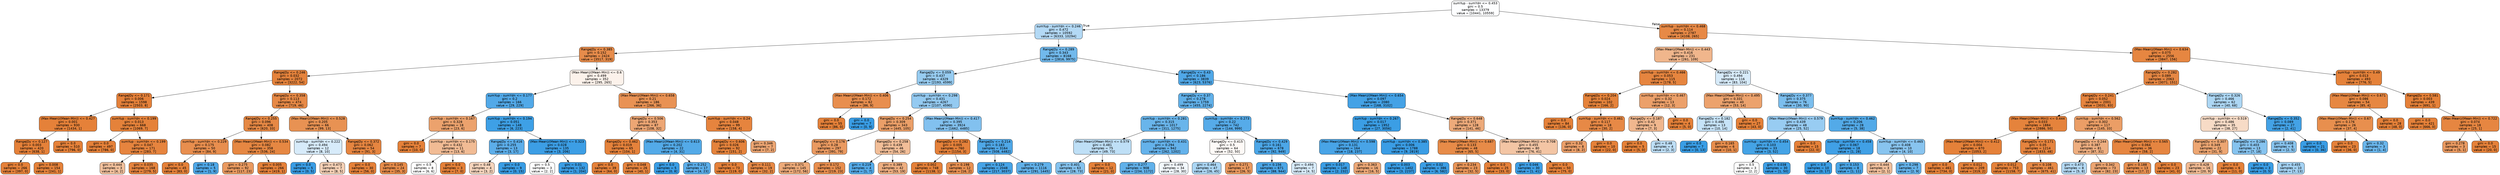 digraph Tree {
node [shape=box, style="filled, rounded", color="black", fontname=helvetica] ;
edge [fontname=helvetica] ;
0 [label="sumYup - sumYdn <= 0.453\ngini = 0.5\nsamples = 13379\nvalue = [10441, 10559]", fillcolor="#fdfeff"] ;
1 [label="sumYup - sumYdn <= 0.246\ngini = 0.472\nsamples = 10592\nvalue = [6333, 10294]", fillcolor="#b3d9f5"] ;
0 -> 1 [labeldistance=2.5, labelangle=45, headlabel="True"] ;
2 [label="RangeJDy <= 0.385\ngini = 0.152\nsamples = 2424\nvalue = [3517, 319]", fillcolor="#e78c4b"] ;
1 -> 2 ;
3 [label="RangeJDy <= 0.246\ngini = 0.032\nsamples = 2072\nvalue = [3222, 54]", fillcolor="#e5833c"] ;
2 -> 3 ;
4 [label="RangeJDy <= 0.171\ngini = 0.006\nsamples = 1598\nvalue = [2503, 8]", fillcolor="#e5813a"] ;
3 -> 4 ;
5 [label="(Max-Mean)/(Mean-Min)) <= 0.427\ngini = 0.001\nsamples = 930\nvalue = [1434, 1]", fillcolor="#e58139"] ;
4 -> 5 ;
6 [label="RangeJDy <= 0.127\ngini = 0.003\nsamples = 420\nvalue = [638, 1]", fillcolor="#e58139"] ;
5 -> 6 ;
7 [label="gini = 0.0\nsamples = 266\nvalue = [397, 0]", fillcolor="#e58139"] ;
6 -> 7 ;
8 [label="gini = 0.008\nsamples = 154\nvalue = [241, 1]", fillcolor="#e5823a"] ;
6 -> 8 ;
9 [label="gini = 0.0\nsamples = 510\nvalue = [796, 0]", fillcolor="#e58139"] ;
5 -> 9 ;
10 [label="sumYup - sumYdn <= 0.199\ngini = 0.013\nsamples = 668\nvalue = [1069, 7]", fillcolor="#e5823a"] ;
4 -> 10 ;
11 [label="gini = 0.0\nsamples = 497\nvalue = [786, 0]", fillcolor="#e58139"] ;
10 -> 11 ;
12 [label="sumYup - sumYdn <= 0.199\ngini = 0.047\nsamples = 171\nvalue = [283, 7]", fillcolor="#e6843e"] ;
10 -> 12 ;
13 [label="gini = 0.444\nsamples = 3\nvalue = [4, 2]", fillcolor="#f2c09c"] ;
12 -> 13 ;
14 [label="gini = 0.035\nsamples = 168\nvalue = [279, 5]", fillcolor="#e5833d"] ;
12 -> 14 ;
15 [label="RangeJDy <= 0.358\ngini = 0.113\nsamples = 474\nvalue = [719, 46]", fillcolor="#e78946"] ;
3 -> 15 ;
16 [label="RangeJDy <= 0.255\ngini = 0.096\nsamples = 408\nvalue = [620, 33]", fillcolor="#e68844"] ;
15 -> 16 ;
17 [label="sumYup - sumYdn <= 0.229\ngini = 0.175\nsamples = 50\nvalue = [84, 9]", fillcolor="#e88e4e"] ;
16 -> 17 ;
18 [label="gini = 0.0\nsamples = 45\nvalue = [83, 0]", fillcolor="#e58139"] ;
17 -> 18 ;
19 [label="gini = 0.18\nsamples = 5\nvalue = [1, 9]", fillcolor="#4fa8e8"] ;
17 -> 19 ;
20 [label="(Max-Mean)/(Mean-Min)) <= 0.534\ngini = 0.082\nsamples = 358\nvalue = [536, 24]", fillcolor="#e68742"] ;
16 -> 20 ;
21 [label="gini = 0.275\nsamples = 92\nvalue = [117, 23]", fillcolor="#ea9a60"] ;
20 -> 21 ;
22 [label="gini = 0.005\nsamples = 266\nvalue = [419, 1]", fillcolor="#e58139"] ;
20 -> 22 ;
23 [label="(Max-Mean)/(Mean-Min)) <= 0.528\ngini = 0.205\nsamples = 66\nvalue = [99, 13]", fillcolor="#e89253"] ;
15 -> 23 ;
24 [label="sumYup - sumYdn <= 0.222\ngini = 0.494\nsamples = 12\nvalue = [8, 10]", fillcolor="#d7ebfa"] ;
23 -> 24 ;
25 [label="gini = 0.0\nsamples = 5\nvalue = [0, 5]", fillcolor="#399de5"] ;
24 -> 25 ;
26 [label="gini = 0.473\nsamples = 7\nvalue = [8, 5]", fillcolor="#f5d0b5"] ;
24 -> 26 ;
27 [label="RangeJDy <= 0.372\ngini = 0.062\nsamples = 54\nvalue = [91, 3]", fillcolor="#e68540"] ;
23 -> 27 ;
28 [label="gini = 0.0\nsamples = 30\nvalue = [56, 0]", fillcolor="#e58139"] ;
27 -> 28 ;
29 [label="gini = 0.145\nsamples = 24\nvalue = [35, 3]", fillcolor="#e78c4a"] ;
27 -> 29 ;
30 [label="(Max-Mean)/(Mean-Min)) <= 0.6\ngini = 0.499\nsamples = 352\nvalue = [295, 265]", fillcolor="#fcf2eb"] ;
2 -> 30 ;
31 [label="sumYup - sumYdn <= 0.177\ngini = 0.2\nsamples = 166\nvalue = [29, 229]", fillcolor="#52a9e8"] ;
30 -> 31 ;
32 [label="sumYup - sumYdn <= 0.167\ngini = 0.328\nsamples = 18\nvalue = [23, 6]", fillcolor="#eca26d"] ;
31 -> 32 ;
33 [label="gini = 0.0\nsamples = 7\nvalue = [10, 0]", fillcolor="#e58139"] ;
32 -> 33 ;
34 [label="sumYup - sumYdn <= 0.175\ngini = 0.432\nsamples = 11\nvalue = [13, 6]", fillcolor="#f1bb94"] ;
32 -> 34 ;
35 [label="gini = 0.5\nsamples = 8\nvalue = [6, 6]", fillcolor="#ffffff"] ;
34 -> 35 ;
36 [label="gini = 0.0\nsamples = 3\nvalue = [7, 0]", fillcolor="#e58139"] ;
34 -> 36 ;
37 [label="sumYup - sumYdn <= 0.194\ngini = 0.051\nsamples = 148\nvalue = [6, 223]", fillcolor="#3ea0e6"] ;
31 -> 37 ;
38 [label="RangeJDy <= 0.416\ngini = 0.255\nsamples = 13\nvalue = [3, 17]", fillcolor="#5caeea"] ;
37 -> 38 ;
39 [label="gini = 0.48\nsamples = 4\nvalue = [3, 2]", fillcolor="#f6d5bd"] ;
38 -> 39 ;
40 [label="gini = 0.0\nsamples = 9\nvalue = [0, 15]", fillcolor="#399de5"] ;
38 -> 40 ;
41 [label="(Max-Mean)/(Mean-Min)) <= 0.323\ngini = 0.028\nsamples = 135\nvalue = [3, 206]", fillcolor="#3c9ee5"] ;
37 -> 41 ;
42 [label="gini = 0.5\nsamples = 3\nvalue = [2, 2]", fillcolor="#ffffff"] ;
41 -> 42 ;
43 [label="gini = 0.01\nsamples = 132\nvalue = [1, 204]", fillcolor="#3a9de5"] ;
41 -> 43 ;
44 [label="(Max-Mean)/(Mean-Min)) <= 0.658\ngini = 0.21\nsamples = 186\nvalue = [266, 36]", fillcolor="#e99254"] ;
30 -> 44 ;
45 [label="RangeJDy <= 0.506\ngini = 0.353\nsamples = 87\nvalue = [108, 32]", fillcolor="#eda674"] ;
44 -> 45 ;
46 [label="RangeJDy <= 0.462\ngini = 0.019\nsamples = 65\nvalue = [104, 1]", fillcolor="#e5823b"] ;
45 -> 46 ;
47 [label="gini = 0.0\nsamples = 39\nvalue = [64, 0]", fillcolor="#e58139"] ;
46 -> 47 ;
48 [label="gini = 0.048\nsamples = 26\nvalue = [40, 1]", fillcolor="#e6843e"] ;
46 -> 48 ;
49 [label="(Max-Mean)/(Mean-Min)) <= 0.613\ngini = 0.202\nsamples = 22\nvalue = [4, 31]", fillcolor="#53aae8"] ;
45 -> 49 ;
50 [label="gini = 0.0\nsamples = 5\nvalue = [0, 8]", fillcolor="#399de5"] ;
49 -> 50 ;
51 [label="gini = 0.252\nsamples = 17\nvalue = [4, 23]", fillcolor="#5baeea"] ;
49 -> 51 ;
52 [label="sumYup - sumYdn <= 0.24\ngini = 0.048\nsamples = 99\nvalue = [158, 4]", fillcolor="#e6843e"] ;
44 -> 52 ;
53 [label="RangeJDy <= 0.606\ngini = 0.026\nsamples = 92\nvalue = [151, 2]", fillcolor="#e5833c"] ;
52 -> 53 ;
54 [label="gini = 0.0\nsamples = 73\nvalue = [119, 0]", fillcolor="#e58139"] ;
53 -> 54 ;
55 [label="gini = 0.111\nsamples = 19\nvalue = [32, 2]", fillcolor="#e78945"] ;
53 -> 55 ;
56 [label="gini = 0.346\nsamples = 7\nvalue = [7, 2]", fillcolor="#eca572"] ;
52 -> 56 ;
57 [label="RangeJDy <= 0.289\ngini = 0.343\nsamples = 8168\nvalue = [2816, 9975]", fillcolor="#71b9ec"] ;
1 -> 57 ;
58 [label="RangeJDy <= 0.059\ngini = 0.437\nsamples = 4329\nvalue = [2193, 4599]", fillcolor="#97ccf1"] ;
57 -> 58 ;
59 [label="(Max-Mean)/(Mean-Min)) <= 0.406\ngini = 0.172\nsamples = 62\nvalue = [86, 9]", fillcolor="#e88e4e"] ;
58 -> 59 ;
60 [label="gini = 0.0\nsamples = 55\nvalue = [86, 0]", fillcolor="#e58139"] ;
59 -> 60 ;
61 [label="gini = 0.0\nsamples = 7\nvalue = [0, 9]", fillcolor="#399de5"] ;
59 -> 61 ;
62 [label="sumYup - sumYdn <= 0.298\ngini = 0.431\nsamples = 4267\nvalue = [2107, 4590]", fillcolor="#94caf1"] ;
58 -> 62 ;
63 [label="RangeJDy <= 0.254\ngini = 0.309\nsamples = 343\nvalue = [445, 105]", fillcolor="#eb9f68"] ;
62 -> 63 ;
64 [label="RangeJDy <= 0.176\ngini = 0.28\nsamples = 297\nvalue = [391, 79]", fillcolor="#ea9a61"] ;
63 -> 64 ;
65 [label="gini = 0.371\nsamples = 145\nvalue = [172, 56]", fillcolor="#edaa79"] ;
64 -> 65 ;
66 [label="gini = 0.172\nsamples = 152\nvalue = [219, 23]", fillcolor="#e88e4e"] ;
64 -> 66 ;
67 [label="RangeJDy <= 0.258\ngini = 0.439\nsamples = 46\nvalue = [54, 26]", fillcolor="#f2be98"] ;
63 -> 67 ;
68 [label="gini = 0.219\nsamples = 4\nvalue = [1, 7]", fillcolor="#55abe9"] ;
67 -> 68 ;
69 [label="gini = 0.389\nsamples = 42\nvalue = [53, 19]", fillcolor="#eeae80"] ;
67 -> 69 ;
70 [label="(Max-Mean)/(Mean-Min)) <= 0.417\ngini = 0.395\nsamples = 3924\nvalue = [1662, 4485]", fillcolor="#82c1ef"] ;
62 -> 70 ;
71 [label="RangeJDy <= 0.282\ngini = 0.005\nsamples = 760\nvalue = [1154, 3]", fillcolor="#e5813a"] ;
70 -> 71 ;
72 [label="gini = 0.002\nsamples = 748\nvalue = [1138, 1]", fillcolor="#e58139"] ;
71 -> 72 ;
73 [label="gini = 0.198\nsamples = 12\nvalue = [16, 2]", fillcolor="#e89152"] ;
71 -> 73 ;
74 [label="RangeJDy <= 0.214\ngini = 0.183\nsamples = 3164\nvalue = [508, 4482]", fillcolor="#4fa8e8"] ;
70 -> 74 ;
75 [label="gini = 0.124\nsamples = 2048\nvalue = [217, 3037]", fillcolor="#47a4e7"] ;
74 -> 75 ;
76 [label="gini = 0.279\nsamples = 1116\nvalue = [291, 1445]", fillcolor="#61b1ea"] ;
74 -> 76 ;
77 [label="RangeJDy <= 0.43\ngini = 0.186\nsamples = 3839\nvalue = [623, 5376]", fillcolor="#50a8e8"] ;
57 -> 77 ;
78 [label="RangeJDy <= 0.37\ngini = 0.278\nsamples = 1759\nvalue = [455, 2274]", fillcolor="#61b1ea"] ;
77 -> 78 ;
79 [label="sumYup - sumYdn <= 0.281\ngini = 0.315\nsamples = 1017\nvalue = [311, 1275]", fillcolor="#69b5eb"] ;
78 -> 79 ;
80 [label="(Max-Mean)/(Mean-Min)) <= 0.579\ngini = 0.481\nsamples = 75\nvalue = [49, 73]", fillcolor="#bedff6"] ;
79 -> 80 ;
81 [label="gini = 0.401\nsamples = 63\nvalue = [28, 73]", fillcolor="#85c3ef"] ;
80 -> 81 ;
82 [label="gini = 0.0\nsamples = 12\nvalue = [21, 0]", fillcolor="#e58139"] ;
80 -> 82 ;
83 [label="sumYup - sumYdn <= 0.431\ngini = 0.294\nsamples = 942\nvalue = [262, 1202]", fillcolor="#64b2eb"] ;
79 -> 83 ;
84 [label="gini = 0.277\nsamples = 908\nvalue = [234, 1172]", fillcolor="#61b1ea"] ;
83 -> 84 ;
85 [label="gini = 0.499\nsamples = 34\nvalue = [28, 30]", fillcolor="#f2f8fd"] ;
83 -> 85 ;
86 [label="sumYup - sumYdn <= 0.273\ngini = 0.22\nsamples = 742\nvalue = [144, 999]", fillcolor="#56abe9"] ;
78 -> 86 ;
87 [label="RangeJDy <= 0.415\ngini = 0.5\nsamples = 64\nvalue = [52, 50]", fillcolor="#fefaf7"] ;
86 -> 87 ;
88 [label="gini = 0.464\nsamples = 47\nvalue = [26, 45]", fillcolor="#abd6f4"] ;
87 -> 88 ;
89 [label="gini = 0.271\nsamples = 17\nvalue = [26, 5]", fillcolor="#ea995f"] ;
87 -> 89 ;
90 [label="RangeJDy <= 0.429\ngini = 0.161\nsamples = 678\nvalue = [92, 949]", fillcolor="#4ca7e8"] ;
86 -> 90 ;
91 [label="gini = 0.156\nsamples = 671\nvalue = [88, 944]", fillcolor="#4ba6e7"] ;
90 -> 91 ;
92 [label="gini = 0.494\nsamples = 7\nvalue = [4, 5]", fillcolor="#d7ebfa"] ;
90 -> 92 ;
93 [label="(Max-Mean)/(Mean-Min)) <= 0.654\ngini = 0.097\nsamples = 2080\nvalue = [168, 3102]", fillcolor="#44a2e6"] ;
77 -> 93 ;
94 [label="sumYup - sumYdn <= 0.267\ngini = 0.017\nsamples = 1952\nvalue = [27, 3056]", fillcolor="#3b9ee5"] ;
93 -> 94 ;
95 [label="(Max-Mean)/(Mean-Min)) <= 0.598\ngini = 0.131\nsamples = 164\nvalue = [18, 237]", fillcolor="#48a4e7"] ;
94 -> 95 ;
96 [label="gini = 0.017\nsamples = 148\nvalue = [2, 232]", fillcolor="#3b9ee5"] ;
95 -> 96 ;
97 [label="gini = 0.363\nsamples = 16\nvalue = [16, 5]", fillcolor="#eda877"] ;
95 -> 97 ;
98 [label="sumYup - sumYdn <= 0.385\ngini = 0.006\nsamples = 1788\nvalue = [9, 2819]", fillcolor="#3a9de5"] ;
94 -> 98 ;
99 [label="gini = 0.003\nsamples = 1402\nvalue = [3, 2237]", fillcolor="#399de5"] ;
98 -> 99 ;
100 [label="gini = 0.02\nsamples = 386\nvalue = [6, 582]", fillcolor="#3b9ee5"] ;
98 -> 100 ;
101 [label="RangeJDy <= 0.648\ngini = 0.371\nsamples = 128\nvalue = [141, 46]", fillcolor="#edaa7a"] ;
93 -> 101 ;
102 [label="(Max-Mean)/(Mean-Min)) <= 0.687\ngini = 0.133\nsamples = 48\nvalue = [65, 5]", fillcolor="#e78b48"] ;
101 -> 102 ;
103 [label="gini = 0.234\nsamples = 23\nvalue = [32, 5]", fillcolor="#e99558"] ;
102 -> 103 ;
104 [label="gini = 0.0\nsamples = 25\nvalue = [33, 0]", fillcolor="#e58139"] ;
102 -> 104 ;
105 [label="(Max-Mean)/(Mean-Min)) <= 0.708\ngini = 0.455\nsamples = 80\nvalue = [76, 41]", fillcolor="#f3c5a4"] ;
101 -> 105 ;
106 [label="gini = 0.046\nsamples = 30\nvalue = [1, 41]", fillcolor="#3e9fe6"] ;
105 -> 106 ;
107 [label="gini = 0.0\nsamples = 50\nvalue = [75, 0]", fillcolor="#e58139"] ;
105 -> 107 ;
108 [label="sumYup - sumYdn <= 0.468\ngini = 0.114\nsamples = 2787\nvalue = [4108, 265]", fillcolor="#e78946"] ;
0 -> 108 [labeldistance=2.5, labelangle=-45, headlabel="False"] ;
109 [label="(Max-Mean)/(Mean-Min)) <= 0.443\ngini = 0.416\nsamples = 231\nvalue = [261, 109]", fillcolor="#f0b68c"] ;
108 -> 109 ;
110 [label="sumYup - sumYdn <= 0.466\ngini = 0.053\nsamples = 115\nvalue = [178, 5]", fillcolor="#e6853f"] ;
109 -> 110 ;
111 [label="RangeJDy <= 0.204\ngini = 0.024\nsamples = 102\nvalue = [166, 2]", fillcolor="#e5833b"] ;
110 -> 111 ;
112 [label="gini = 0.0\nsamples = 84\nvalue = [136, 0]", fillcolor="#e58139"] ;
111 -> 112 ;
113 [label="sumYup - sumYdn <= 0.461\ngini = 0.117\nsamples = 18\nvalue = [30, 2]", fillcolor="#e78946"] ;
111 -> 113 ;
114 [label="gini = 0.32\nsamples = 8\nvalue = [8, 2]", fillcolor="#eca06a"] ;
113 -> 114 ;
115 [label="gini = 0.0\nsamples = 10\nvalue = [22, 0]", fillcolor="#e58139"] ;
113 -> 115 ;
116 [label="sumYup - sumYdn <= 0.467\ngini = 0.32\nsamples = 13\nvalue = [12, 3]", fillcolor="#eca06a"] ;
110 -> 116 ;
117 [label="RangeJDy <= 0.187\ngini = 0.42\nsamples = 9\nvalue = [7, 3]", fillcolor="#f0b78e"] ;
116 -> 117 ;
118 [label="gini = 0.0\nsamples = 5\nvalue = [5, 0]", fillcolor="#e58139"] ;
117 -> 118 ;
119 [label="gini = 0.48\nsamples = 4\nvalue = [2, 3]", fillcolor="#bddef6"] ;
117 -> 119 ;
120 [label="gini = 0.0\nsamples = 4\nvalue = [5, 0]", fillcolor="#e58139"] ;
116 -> 120 ;
121 [label="RangeJDy <= 0.221\ngini = 0.494\nsamples = 116\nvalue = [83, 104]", fillcolor="#d7ebfa"] ;
109 -> 121 ;
122 [label="(Max-Mean)/(Mean-Min)) <= 0.495\ngini = 0.331\nsamples = 40\nvalue = [53, 14]", fillcolor="#eca26d"] ;
121 -> 122 ;
123 [label="RangeJDy <= 0.182\ngini = 0.486\nsamples = 13\nvalue = [10, 14]", fillcolor="#c6e3f8"] ;
122 -> 123 ;
124 [label="gini = 0.0\nsamples = 7\nvalue = [0, 13]", fillcolor="#399de5"] ;
123 -> 124 ;
125 [label="gini = 0.165\nsamples = 6\nvalue = [10, 1]", fillcolor="#e88e4d"] ;
123 -> 125 ;
126 [label="gini = 0.0\nsamples = 27\nvalue = [43, 0]", fillcolor="#e58139"] ;
122 -> 126 ;
127 [label="RangeJDy <= 0.377\ngini = 0.375\nsamples = 76\nvalue = [30, 90]", fillcolor="#7bbeee"] ;
121 -> 127 ;
128 [label="(Max-Mean)/(Mean-Min)) <= 0.579\ngini = 0.439\nsamples = 48\nvalue = [25, 52]", fillcolor="#98ccf2"] ;
127 -> 128 ;
129 [label="sumYup - sumYdn <= 0.454\ngini = 0.103\nsamples = 33\nvalue = [3, 52]", fillcolor="#44a3e6"] ;
128 -> 129 ;
130 [label="gini = 0.5\nsamples = 3\nvalue = [2, 2]", fillcolor="#ffffff"] ;
129 -> 130 ;
131 [label="gini = 0.038\nsamples = 30\nvalue = [1, 50]", fillcolor="#3d9fe6"] ;
129 -> 131 ;
132 [label="gini = 0.0\nsamples = 15\nvalue = [22, 0]", fillcolor="#e58139"] ;
128 -> 132 ;
133 [label="sumYup - sumYdn <= 0.462\ngini = 0.206\nsamples = 28\nvalue = [5, 38]", fillcolor="#53aae8"] ;
127 -> 133 ;
134 [label="sumYup - sumYdn <= 0.458\ngini = 0.067\nsamples = 18\nvalue = [1, 28]", fillcolor="#40a0e6"] ;
133 -> 134 ;
135 [label="gini = 0.0\nsamples = 10\nvalue = [0, 17]", fillcolor="#399de5"] ;
134 -> 135 ;
136 [label="gini = 0.153\nsamples = 8\nvalue = [1, 11]", fillcolor="#4ba6e7"] ;
134 -> 136 ;
137 [label="sumYup - sumYdn <= 0.465\ngini = 0.408\nsamples = 10\nvalue = [4, 10]", fillcolor="#88c4ef"] ;
133 -> 137 ;
138 [label="gini = 0.444\nsamples = 3\nvalue = [2, 1]", fillcolor="#f2c09c"] ;
137 -> 138 ;
139 [label="gini = 0.298\nsamples = 7\nvalue = [2, 9]", fillcolor="#65b3eb"] ;
137 -> 139 ;
140 [label="(Max-Mean)/(Mean-Min)) <= 0.634\ngini = 0.075\nsamples = 2556\nvalue = [3847, 156]", fillcolor="#e68641"] ;
108 -> 140 ;
141 [label="RangeJDy <= 0.282\ngini = 0.089\nsamples = 2063\nvalue = [3071, 151]", fillcolor="#e68743"] ;
140 -> 141 ;
142 [label="RangeJDy <= 0.241\ngini = 0.052\nsamples = 2001\nvalue = [3031, 83]", fillcolor="#e6843e"] ;
141 -> 142 ;
143 [label="(Max-Mean)/(Mean-Min)) <= 0.444\ngini = 0.033\nsamples = 1884\nvalue = [2886, 50]", fillcolor="#e5833c"] ;
142 -> 143 ;
144 [label="(Max-Mean)/(Mean-Min)) <= 0.412\ngini = 0.004\nsamples = 670\nvalue = [1053, 2]", fillcolor="#e58139"] ;
143 -> 144 ;
145 [label="gini = 0.0\nsamples = 461\nvalue = [734, 0]", fillcolor="#e58139"] ;
144 -> 145 ;
146 [label="gini = 0.012\nsamples = 209\nvalue = [319, 2]", fillcolor="#e5823a"] ;
144 -> 146 ;
147 [label="RangeJDy <= 0.171\ngini = 0.05\nsamples = 1214\nvalue = [1833, 48]", fillcolor="#e6843e"] ;
143 -> 147 ;
148 [label="gini = 0.012\nsamples = 753\nvalue = [1158, 7]", fillcolor="#e5823a"] ;
147 -> 148 ;
149 [label="gini = 0.108\nsamples = 461\nvalue = [675, 41]", fillcolor="#e78945"] ;
147 -> 149 ;
150 [label="sumYup - sumYdn <= 0.562\ngini = 0.302\nsamples = 117\nvalue = [145, 33]", fillcolor="#eb9e66"] ;
142 -> 150 ;
151 [label="RangeJDy <= 0.244\ngini = 0.387\nsamples = 81\nvalue = [87, 31]", fillcolor="#eeae80"] ;
150 -> 151 ;
152 [label="gini = 0.473\nsamples = 8\nvalue = [5, 8]", fillcolor="#b5daf5"] ;
151 -> 152 ;
153 [label="gini = 0.342\nsamples = 73\nvalue = [82, 23]", fillcolor="#eca471"] ;
151 -> 153 ;
154 [label="(Max-Mean)/(Mean-Min)) <= 0.565\ngini = 0.064\nsamples = 36\nvalue = [58, 2]", fillcolor="#e68540"] ;
150 -> 154 ;
155 [label="gini = 0.188\nsamples = 13\nvalue = [17, 2]", fillcolor="#e89050"] ;
154 -> 155 ;
156 [label="gini = 0.0\nsamples = 23\nvalue = [41, 0]", fillcolor="#e58139"] ;
154 -> 156 ;
157 [label="RangeJDy <= 0.326\ngini = 0.466\nsamples = 62\nvalue = [40, 68]", fillcolor="#add7f4"] ;
141 -> 157 ;
158 [label="sumYup - sumYdn <= 0.519\ngini = 0.486\nsamples = 35\nvalue = [38, 27]", fillcolor="#f7dbc6"] ;
157 -> 158 ;
159 [label="RangeJDy <= 0.307\ngini = 0.349\nsamples = 22\nvalue = [31, 9]", fillcolor="#eda672"] ;
158 -> 159 ;
160 [label="gini = 0.428\nsamples = 16\nvalue = [20, 9]", fillcolor="#f1ba92"] ;
159 -> 160 ;
161 [label="gini = 0.0\nsamples = 6\nvalue = [11, 0]", fillcolor="#e58139"] ;
159 -> 161 ;
162 [label="RangeJDy <= 0.286\ngini = 0.403\nsamples = 13\nvalue = [7, 18]", fillcolor="#86c3ef"] ;
158 -> 162 ;
163 [label="gini = 0.0\nsamples = 3\nvalue = [0, 5]", fillcolor="#399de5"] ;
162 -> 163 ;
164 [label="gini = 0.455\nsamples = 10\nvalue = [7, 13]", fillcolor="#a4d2f3"] ;
162 -> 164 ;
165 [label="RangeJDy <= 0.352\ngini = 0.089\nsamples = 27\nvalue = [2, 41]", fillcolor="#43a2e6"] ;
157 -> 165 ;
166 [label="gini = 0.408\nsamples = 6\nvalue = [2, 5]", fillcolor="#88c4ef"] ;
165 -> 166 ;
167 [label="gini = 0.0\nsamples = 21\nvalue = [0, 36]", fillcolor="#399de5"] ;
165 -> 167 ;
168 [label="sumYup - sumYdn <= 0.49\ngini = 0.013\nsamples = 493\nvalue = [776, 5]", fillcolor="#e5823a"] ;
140 -> 168 ;
169 [label="(Max-Mean)/(Mean-Min)) <= 0.671\ngini = 0.086\nsamples = 54\nvalue = [85, 4]", fillcolor="#e68742"] ;
168 -> 169 ;
170 [label="(Max-Mean)/(Mean-Min)) <= 0.67\ngini = 0.176\nsamples = 26\nvalue = [37, 4]", fillcolor="#e88f4e"] ;
169 -> 170 ;
171 [label="gini = 0.0\nsamples = 23\nvalue = [36, 0]", fillcolor="#e58139"] ;
170 -> 171 ;
172 [label="gini = 0.32\nsamples = 3\nvalue = [1, 4]", fillcolor="#6ab6ec"] ;
170 -> 172 ;
173 [label="gini = 0.0\nsamples = 28\nvalue = [48, 0]", fillcolor="#e58139"] ;
169 -> 173 ;
174 [label="RangeJDy <= 0.581\ngini = 0.003\nsamples = 439\nvalue = [691, 1]", fillcolor="#e58139"] ;
168 -> 174 ;
175 [label="gini = 0.0\nsamples = 421\nvalue = [666, 0]", fillcolor="#e58139"] ;
174 -> 175 ;
176 [label="(Max-Mean)/(Mean-Min)) <= 0.722\ngini = 0.074\nsamples = 18\nvalue = [25, 1]", fillcolor="#e68641"] ;
174 -> 176 ;
177 [label="gini = 0.278\nsamples = 3\nvalue = [5, 1]", fillcolor="#ea9a61"] ;
176 -> 177 ;
178 [label="gini = 0.0\nsamples = 15\nvalue = [20, 0]", fillcolor="#e58139"] ;
176 -> 178 ;
}